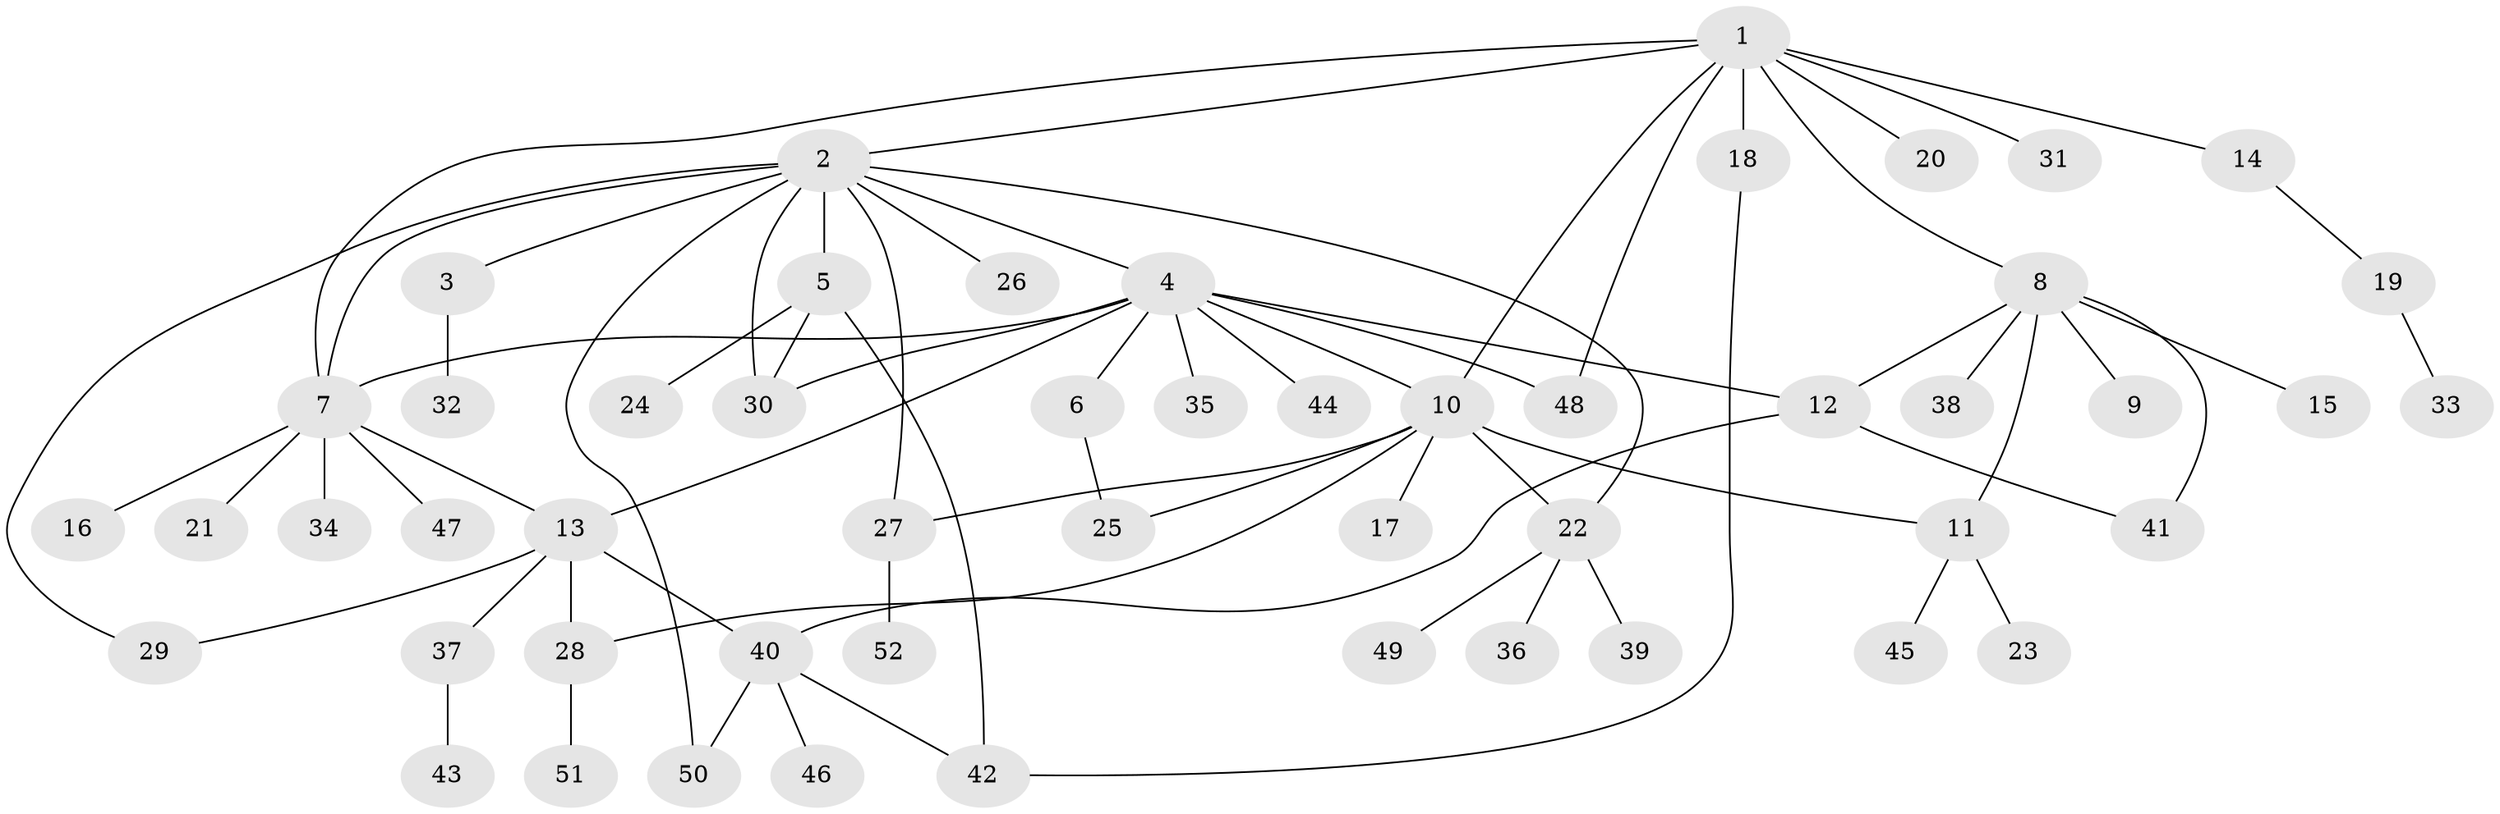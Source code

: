 // coarse degree distribution, {8: 0.05263157894736842, 10: 0.05263157894736842, 1: 0.5789473684210527, 9: 0.02631578947368421, 4: 0.05263157894736842, 2: 0.15789473684210525, 7: 0.05263157894736842, 5: 0.02631578947368421}
// Generated by graph-tools (version 1.1) at 2025/51/02/27/25 19:51:55]
// undirected, 52 vertices, 70 edges
graph export_dot {
graph [start="1"]
  node [color=gray90,style=filled];
  1;
  2;
  3;
  4;
  5;
  6;
  7;
  8;
  9;
  10;
  11;
  12;
  13;
  14;
  15;
  16;
  17;
  18;
  19;
  20;
  21;
  22;
  23;
  24;
  25;
  26;
  27;
  28;
  29;
  30;
  31;
  32;
  33;
  34;
  35;
  36;
  37;
  38;
  39;
  40;
  41;
  42;
  43;
  44;
  45;
  46;
  47;
  48;
  49;
  50;
  51;
  52;
  1 -- 2;
  1 -- 7;
  1 -- 8;
  1 -- 10;
  1 -- 14;
  1 -- 18;
  1 -- 20;
  1 -- 31;
  1 -- 48;
  2 -- 3;
  2 -- 4;
  2 -- 5;
  2 -- 7;
  2 -- 22;
  2 -- 26;
  2 -- 27;
  2 -- 29;
  2 -- 30;
  2 -- 50;
  3 -- 32;
  4 -- 6;
  4 -- 7;
  4 -- 10;
  4 -- 12;
  4 -- 13;
  4 -- 30;
  4 -- 35;
  4 -- 44;
  4 -- 48;
  5 -- 24;
  5 -- 30;
  5 -- 42;
  6 -- 25;
  7 -- 13;
  7 -- 16;
  7 -- 21;
  7 -- 34;
  7 -- 47;
  8 -- 9;
  8 -- 11;
  8 -- 12;
  8 -- 15;
  8 -- 38;
  8 -- 41;
  10 -- 11;
  10 -- 17;
  10 -- 22;
  10 -- 25;
  10 -- 27;
  10 -- 28;
  11 -- 23;
  11 -- 45;
  12 -- 40;
  12 -- 41;
  13 -- 28;
  13 -- 29;
  13 -- 37;
  13 -- 40;
  14 -- 19;
  18 -- 42;
  19 -- 33;
  22 -- 36;
  22 -- 39;
  22 -- 49;
  27 -- 52;
  28 -- 51;
  37 -- 43;
  40 -- 42;
  40 -- 46;
  40 -- 50;
}
